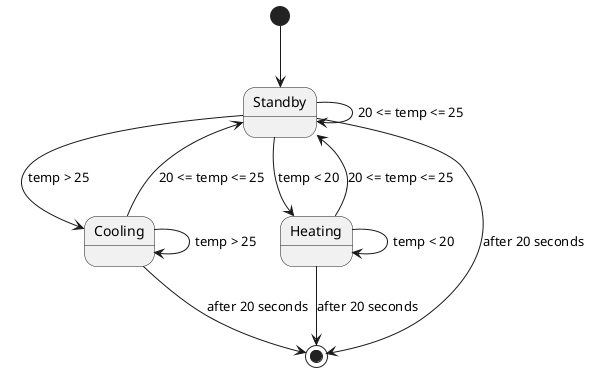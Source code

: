 @startuml
[*] --> Standby
Standby --> Standby: 20 <= temp <= 25
Standby --> Cooling: temp > 25
Cooling --> Standby: 20 <= temp <= 25
Standby --> Heating: temp < 20
Heating --> Standby: 20 <= temp <= 25
Heating --> Heating: temp < 20
Cooling --> Cooling: temp > 25
Standby --> [*]: after 20 seconds
Heating --> [*]: after 20 seconds
Cooling --> [*]: after 20 seconds
@enduml